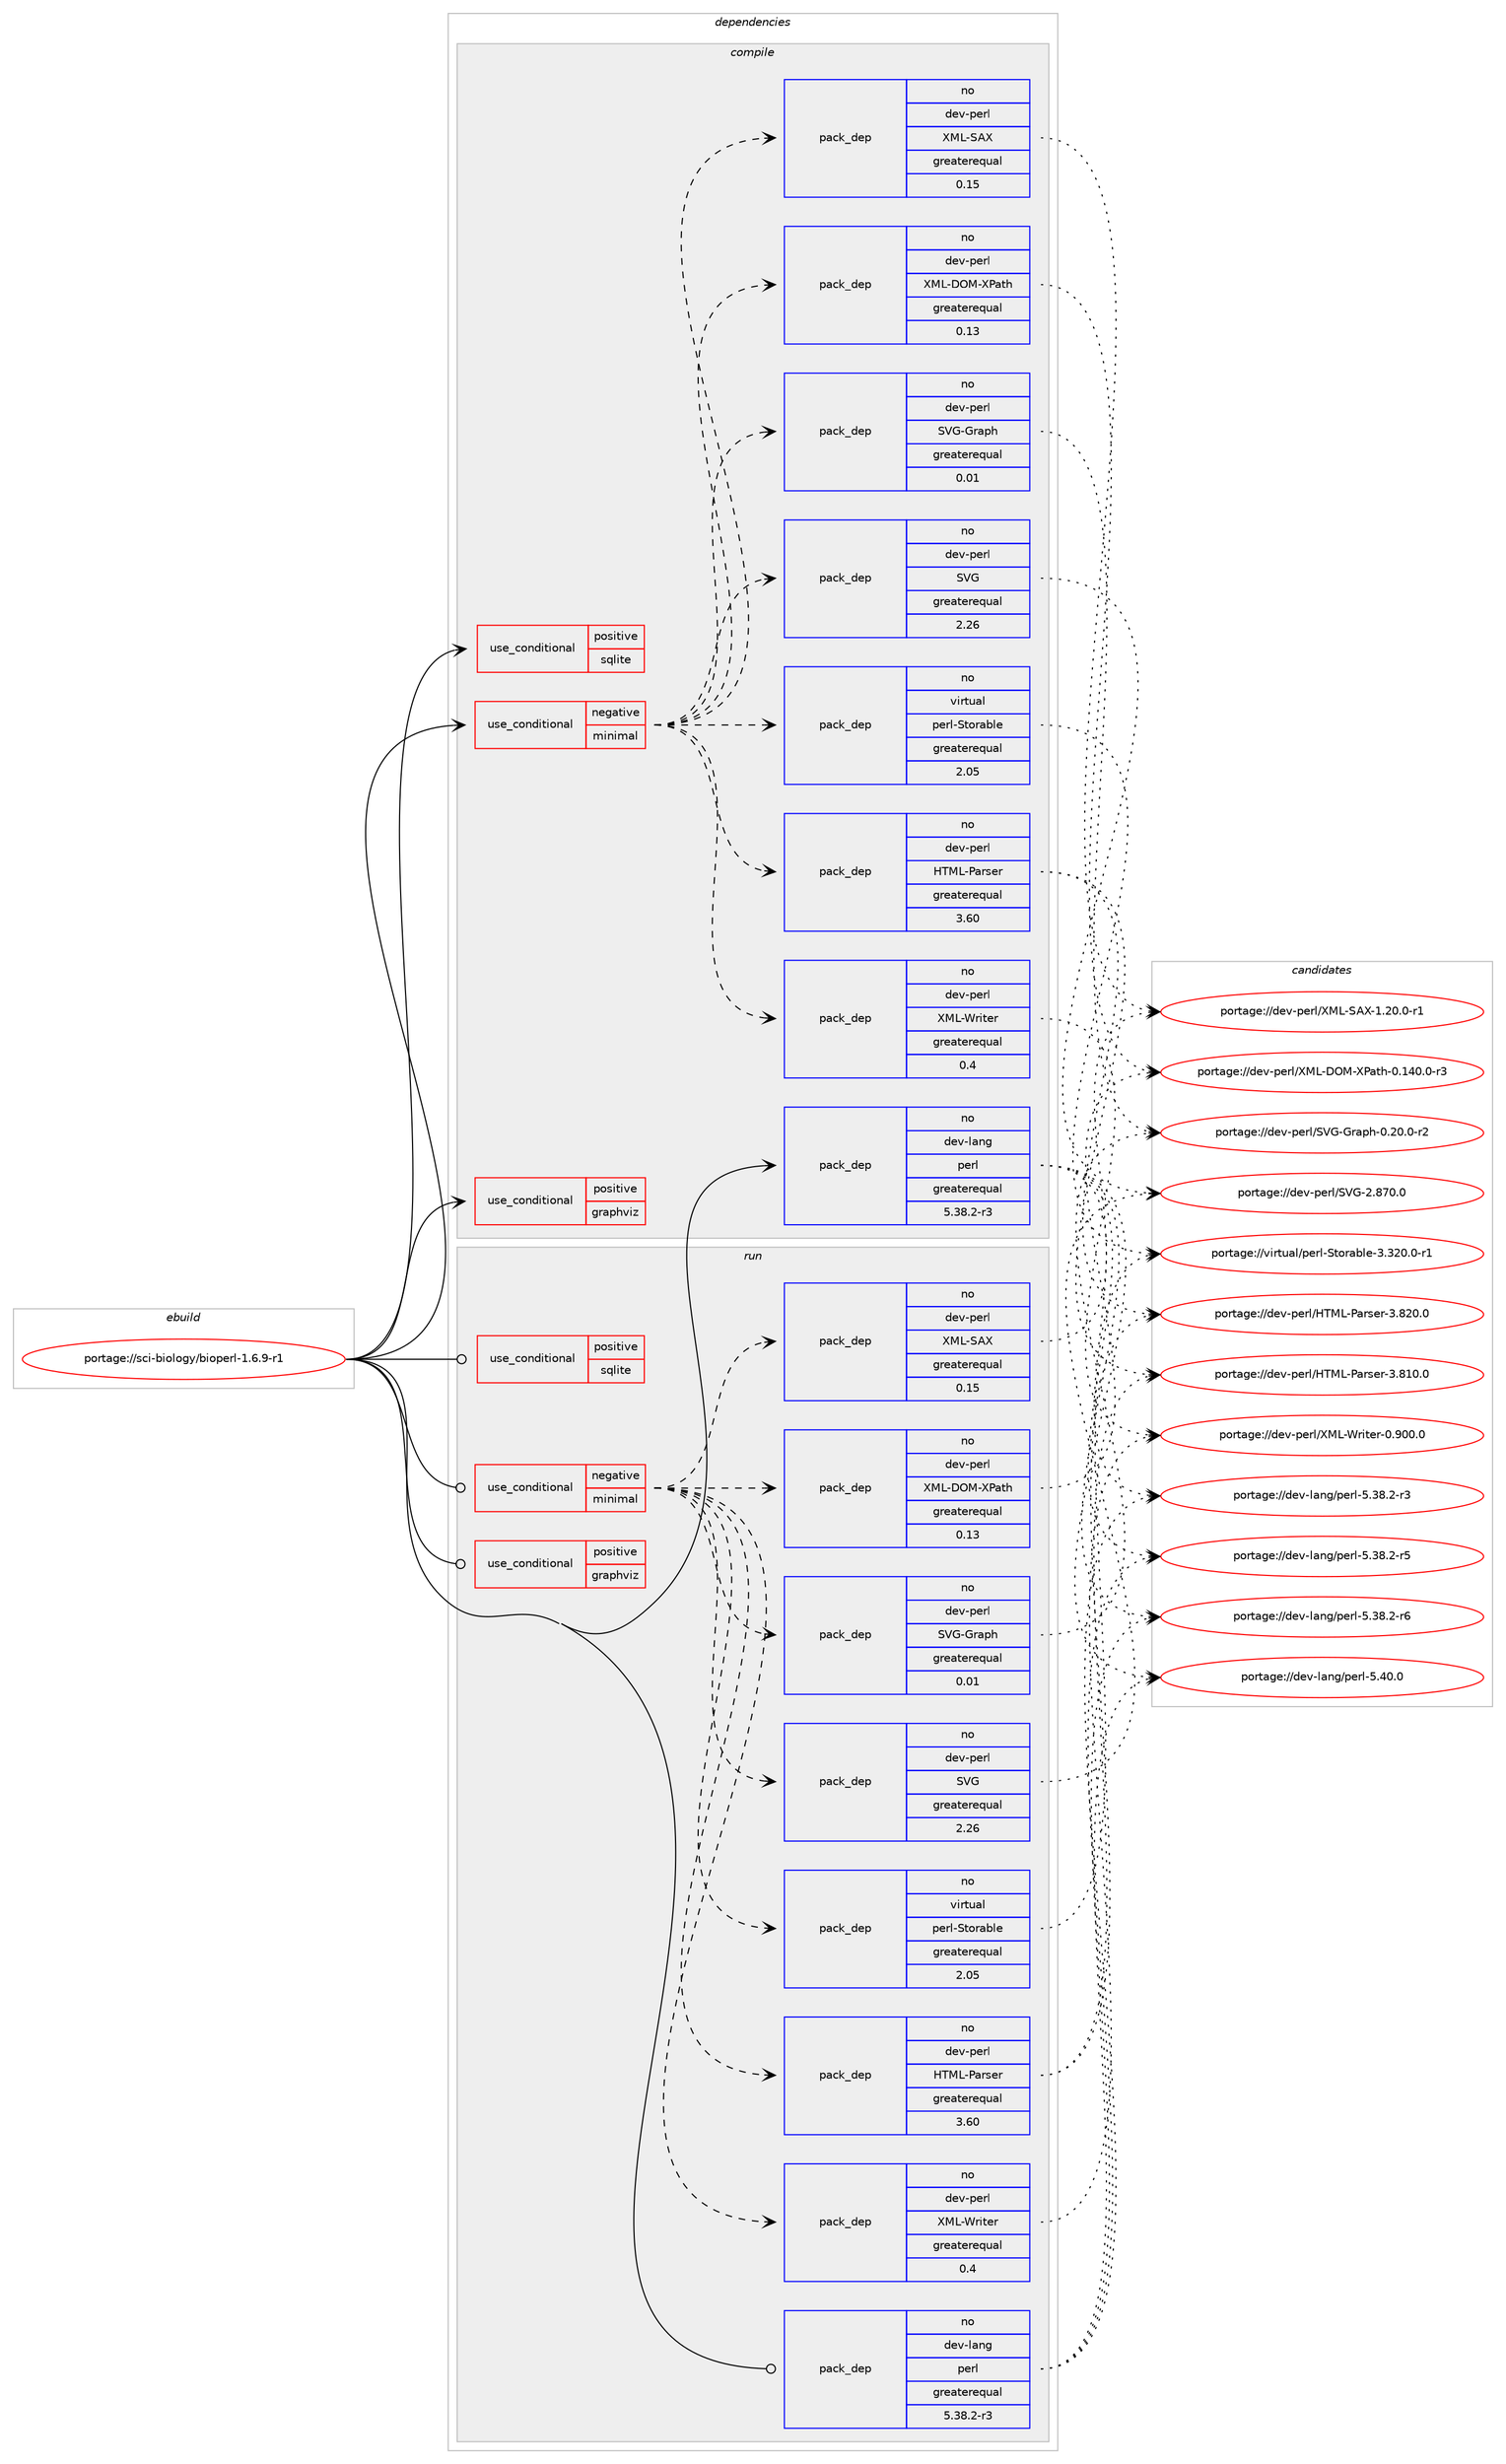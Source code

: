 digraph prolog {

# *************
# Graph options
# *************

newrank=true;
concentrate=true;
compound=true;
graph [rankdir=LR,fontname=Helvetica,fontsize=10,ranksep=1.5];#, ranksep=2.5, nodesep=0.2];
edge  [arrowhead=vee];
node  [fontname=Helvetica,fontsize=10];

# **********
# The ebuild
# **********

subgraph cluster_leftcol {
color=gray;
rank=same;
label=<<i>ebuild</i>>;
id [label="portage://sci-biology/bioperl-1.6.9-r1", color=red, width=4, href="../sci-biology/bioperl-1.6.9-r1.svg"];
}

# ****************
# The dependencies
# ****************

subgraph cluster_midcol {
color=gray;
label=<<i>dependencies</i>>;
subgraph cluster_compile {
fillcolor="#eeeeee";
style=filled;
label=<<i>compile</i>>;
subgraph cond101350 {
dependency197770 [label=<<TABLE BORDER="0" CELLBORDER="1" CELLSPACING="0" CELLPADDING="4"><TR><TD ROWSPAN="3" CELLPADDING="10">use_conditional</TD></TR><TR><TD>negative</TD></TR><TR><TD>minimal</TD></TR></TABLE>>, shape=none, color=red];
# *** BEGIN UNKNOWN DEPENDENCY TYPE (TODO) ***
# dependency197770 -> package_dependency(portage://sci-biology/bioperl-1.6.9-r1,install,no,dev-perl,Algorithm-Munkres,none,[,,],[],[])
# *** END UNKNOWN DEPENDENCY TYPE (TODO) ***

# *** BEGIN UNKNOWN DEPENDENCY TYPE (TODO) ***
# dependency197770 -> package_dependency(portage://sci-biology/bioperl-1.6.9-r1,install,no,dev-perl,Array-Compare,none,[,,],[],[])
# *** END UNKNOWN DEPENDENCY TYPE (TODO) ***

# *** BEGIN UNKNOWN DEPENDENCY TYPE (TODO) ***
# dependency197770 -> package_dependency(portage://sci-biology/bioperl-1.6.9-r1,install,no,dev-perl,YAML,none,[,,],[],[])
# *** END UNKNOWN DEPENDENCY TYPE (TODO) ***

# *** BEGIN UNKNOWN DEPENDENCY TYPE (TODO) ***
# dependency197770 -> package_dependency(portage://sci-biology/bioperl-1.6.9-r1,install,no,dev-perl,Bio-ASN1-EntrezGene,none,[,,],[],[])
# *** END UNKNOWN DEPENDENCY TYPE (TODO) ***

# *** BEGIN UNKNOWN DEPENDENCY TYPE (TODO) ***
# dependency197770 -> package_dependency(portage://sci-biology/bioperl-1.6.9-r1,install,no,dev-perl,Clone,none,[,,],[],[])
# *** END UNKNOWN DEPENDENCY TYPE (TODO) ***

# *** BEGIN UNKNOWN DEPENDENCY TYPE (TODO) ***
# dependency197770 -> package_dependency(portage://sci-biology/bioperl-1.6.9-r1,install,no,dev-perl,Convert-Binary-C,none,[,,],[],[])
# *** END UNKNOWN DEPENDENCY TYPE (TODO) ***

# *** BEGIN UNKNOWN DEPENDENCY TYPE (TODO) ***
# dependency197770 -> package_dependency(portage://sci-biology/bioperl-1.6.9-r1,install,no,dev-perl,Data-Stag,none,[,,],[],[])
# *** END UNKNOWN DEPENDENCY TYPE (TODO) ***

# *** BEGIN UNKNOWN DEPENDENCY TYPE (TODO) ***
# dependency197770 -> package_dependency(portage://sci-biology/bioperl-1.6.9-r1,install,no,dev-perl,GD,none,[,,],[],[])
# *** END UNKNOWN DEPENDENCY TYPE (TODO) ***

# *** BEGIN UNKNOWN DEPENDENCY TYPE (TODO) ***
# dependency197770 -> package_dependency(portage://sci-biology/bioperl-1.6.9-r1,install,no,dev-perl,Graph,none,[,,],[],[])
# *** END UNKNOWN DEPENDENCY TYPE (TODO) ***

subgraph pack93669 {
dependency197771 [label=<<TABLE BORDER="0" CELLBORDER="1" CELLSPACING="0" CELLPADDING="4" WIDTH="220"><TR><TD ROWSPAN="6" CELLPADDING="30">pack_dep</TD></TR><TR><TD WIDTH="110">no</TD></TR><TR><TD>dev-perl</TD></TR><TR><TD>HTML-Parser</TD></TR><TR><TD>greaterequal</TD></TR><TR><TD>3.60</TD></TR></TABLE>>, shape=none, color=blue];
}
dependency197770:e -> dependency197771:w [weight=20,style="dashed",arrowhead="vee"];
# *** BEGIN UNKNOWN DEPENDENCY TYPE (TODO) ***
# dependency197770 -> package_dependency(portage://sci-biology/bioperl-1.6.9-r1,install,no,dev-perl,List-MoreUtils,none,[,,],[],[])
# *** END UNKNOWN DEPENDENCY TYPE (TODO) ***

# *** BEGIN UNKNOWN DEPENDENCY TYPE (TODO) ***
# dependency197770 -> package_dependency(portage://sci-biology/bioperl-1.6.9-r1,install,no,dev-perl,Math-Random,none,[,,],[],[])
# *** END UNKNOWN DEPENDENCY TYPE (TODO) ***

# *** BEGIN UNKNOWN DEPENDENCY TYPE (TODO) ***
# dependency197770 -> package_dependency(portage://sci-biology/bioperl-1.6.9-r1,install,no,dev-perl,PostScript,none,[,,],[],[])
# *** END UNKNOWN DEPENDENCY TYPE (TODO) ***

# *** BEGIN UNKNOWN DEPENDENCY TYPE (TODO) ***
# dependency197770 -> package_dependency(portage://sci-biology/bioperl-1.6.9-r1,install,no,dev-perl,Set-Scalar,none,[,,],[],[])
# *** END UNKNOWN DEPENDENCY TYPE (TODO) ***

# *** BEGIN UNKNOWN DEPENDENCY TYPE (TODO) ***
# dependency197770 -> package_dependency(portage://sci-biology/bioperl-1.6.9-r1,install,no,dev-perl,SOAP-Lite,none,[,,],[],[])
# *** END UNKNOWN DEPENDENCY TYPE (TODO) ***

# *** BEGIN UNKNOWN DEPENDENCY TYPE (TODO) ***
# dependency197770 -> package_dependency(portage://sci-biology/bioperl-1.6.9-r1,install,no,dev-perl,Sort-Naturally,none,[,,],[],[])
# *** END UNKNOWN DEPENDENCY TYPE (TODO) ***

# *** BEGIN UNKNOWN DEPENDENCY TYPE (TODO) ***
# dependency197770 -> package_dependency(portage://sci-biology/bioperl-1.6.9-r1,install,no,dev-perl,Spreadsheet-ParseExcel,none,[,,],[],[])
# *** END UNKNOWN DEPENDENCY TYPE (TODO) ***

subgraph pack93670 {
dependency197772 [label=<<TABLE BORDER="0" CELLBORDER="1" CELLSPACING="0" CELLPADDING="4" WIDTH="220"><TR><TD ROWSPAN="6" CELLPADDING="30">pack_dep</TD></TR><TR><TD WIDTH="110">no</TD></TR><TR><TD>virtual</TD></TR><TR><TD>perl-Storable</TD></TR><TR><TD>greaterequal</TD></TR><TR><TD>2.05</TD></TR></TABLE>>, shape=none, color=blue];
}
dependency197770:e -> dependency197772:w [weight=20,style="dashed",arrowhead="vee"];
subgraph pack93671 {
dependency197773 [label=<<TABLE BORDER="0" CELLBORDER="1" CELLSPACING="0" CELLPADDING="4" WIDTH="220"><TR><TD ROWSPAN="6" CELLPADDING="30">pack_dep</TD></TR><TR><TD WIDTH="110">no</TD></TR><TR><TD>dev-perl</TD></TR><TR><TD>SVG</TD></TR><TR><TD>greaterequal</TD></TR><TR><TD>2.26</TD></TR></TABLE>>, shape=none, color=blue];
}
dependency197770:e -> dependency197773:w [weight=20,style="dashed",arrowhead="vee"];
subgraph pack93672 {
dependency197774 [label=<<TABLE BORDER="0" CELLBORDER="1" CELLSPACING="0" CELLPADDING="4" WIDTH="220"><TR><TD ROWSPAN="6" CELLPADDING="30">pack_dep</TD></TR><TR><TD WIDTH="110">no</TD></TR><TR><TD>dev-perl</TD></TR><TR><TD>SVG-Graph</TD></TR><TR><TD>greaterequal</TD></TR><TR><TD>0.01</TD></TR></TABLE>>, shape=none, color=blue];
}
dependency197770:e -> dependency197774:w [weight=20,style="dashed",arrowhead="vee"];
# *** BEGIN UNKNOWN DEPENDENCY TYPE (TODO) ***
# dependency197770 -> package_dependency(portage://sci-biology/bioperl-1.6.9-r1,install,no,dev-perl,URI,none,[,,],[],[])
# *** END UNKNOWN DEPENDENCY TYPE (TODO) ***

subgraph pack93673 {
dependency197775 [label=<<TABLE BORDER="0" CELLBORDER="1" CELLSPACING="0" CELLPADDING="4" WIDTH="220"><TR><TD ROWSPAN="6" CELLPADDING="30">pack_dep</TD></TR><TR><TD WIDTH="110">no</TD></TR><TR><TD>dev-perl</TD></TR><TR><TD>XML-DOM-XPath</TD></TR><TR><TD>greaterequal</TD></TR><TR><TD>0.13</TD></TR></TABLE>>, shape=none, color=blue];
}
dependency197770:e -> dependency197775:w [weight=20,style="dashed",arrowhead="vee"];
# *** BEGIN UNKNOWN DEPENDENCY TYPE (TODO) ***
# dependency197770 -> package_dependency(portage://sci-biology/bioperl-1.6.9-r1,install,no,dev-perl,XML-Parser,none,[,,],[],[])
# *** END UNKNOWN DEPENDENCY TYPE (TODO) ***

subgraph pack93674 {
dependency197776 [label=<<TABLE BORDER="0" CELLBORDER="1" CELLSPACING="0" CELLPADDING="4" WIDTH="220"><TR><TD ROWSPAN="6" CELLPADDING="30">pack_dep</TD></TR><TR><TD WIDTH="110">no</TD></TR><TR><TD>dev-perl</TD></TR><TR><TD>XML-SAX</TD></TR><TR><TD>greaterequal</TD></TR><TR><TD>0.15</TD></TR></TABLE>>, shape=none, color=blue];
}
dependency197770:e -> dependency197776:w [weight=20,style="dashed",arrowhead="vee"];
# *** BEGIN UNKNOWN DEPENDENCY TYPE (TODO) ***
# dependency197770 -> package_dependency(portage://sci-biology/bioperl-1.6.9-r1,install,no,dev-perl,XML-Simple,none,[,,],[],[])
# *** END UNKNOWN DEPENDENCY TYPE (TODO) ***

# *** BEGIN UNKNOWN DEPENDENCY TYPE (TODO) ***
# dependency197770 -> package_dependency(portage://sci-biology/bioperl-1.6.9-r1,install,no,dev-perl,XML-Twig,none,[,,],[],[])
# *** END UNKNOWN DEPENDENCY TYPE (TODO) ***

subgraph pack93675 {
dependency197777 [label=<<TABLE BORDER="0" CELLBORDER="1" CELLSPACING="0" CELLPADDING="4" WIDTH="220"><TR><TD ROWSPAN="6" CELLPADDING="30">pack_dep</TD></TR><TR><TD WIDTH="110">no</TD></TR><TR><TD>dev-perl</TD></TR><TR><TD>XML-Writer</TD></TR><TR><TD>greaterequal</TD></TR><TR><TD>0.4</TD></TR></TABLE>>, shape=none, color=blue];
}
dependency197770:e -> dependency197777:w [weight=20,style="dashed",arrowhead="vee"];
# *** BEGIN UNKNOWN DEPENDENCY TYPE (TODO) ***
# dependency197770 -> package_dependency(portage://sci-biology/bioperl-1.6.9-r1,install,no,dev-perl,XML-DOM,none,[,,],[],[])
# *** END UNKNOWN DEPENDENCY TYPE (TODO) ***

# *** BEGIN UNKNOWN DEPENDENCY TYPE (TODO) ***
# dependency197770 -> package_dependency(portage://sci-biology/bioperl-1.6.9-r1,install,no,dev-perl,XML-XPath,none,[,,],[],[])
# *** END UNKNOWN DEPENDENCY TYPE (TODO) ***

}
id:e -> dependency197770:w [weight=20,style="solid",arrowhead="vee"];
subgraph cond101351 {
dependency197778 [label=<<TABLE BORDER="0" CELLBORDER="1" CELLSPACING="0" CELLPADDING="4"><TR><TD ROWSPAN="3" CELLPADDING="10">use_conditional</TD></TR><TR><TD>positive</TD></TR><TR><TD>graphviz</TD></TR></TABLE>>, shape=none, color=red];
# *** BEGIN UNKNOWN DEPENDENCY TYPE (TODO) ***
# dependency197778 -> package_dependency(portage://sci-biology/bioperl-1.6.9-r1,install,no,dev-perl,GraphViz,none,[,,],[],[])
# *** END UNKNOWN DEPENDENCY TYPE (TODO) ***

}
id:e -> dependency197778:w [weight=20,style="solid",arrowhead="vee"];
subgraph cond101352 {
dependency197779 [label=<<TABLE BORDER="0" CELLBORDER="1" CELLSPACING="0" CELLPADDING="4"><TR><TD ROWSPAN="3" CELLPADDING="10">use_conditional</TD></TR><TR><TD>positive</TD></TR><TR><TD>sqlite</TD></TR></TABLE>>, shape=none, color=red];
# *** BEGIN UNKNOWN DEPENDENCY TYPE (TODO) ***
# dependency197779 -> package_dependency(portage://sci-biology/bioperl-1.6.9-r1,install,no,dev-perl,DBD-SQLite,none,[,,],[],[])
# *** END UNKNOWN DEPENDENCY TYPE (TODO) ***

}
id:e -> dependency197779:w [weight=20,style="solid",arrowhead="vee"];
subgraph pack93676 {
dependency197780 [label=<<TABLE BORDER="0" CELLBORDER="1" CELLSPACING="0" CELLPADDING="4" WIDTH="220"><TR><TD ROWSPAN="6" CELLPADDING="30">pack_dep</TD></TR><TR><TD WIDTH="110">no</TD></TR><TR><TD>dev-lang</TD></TR><TR><TD>perl</TD></TR><TR><TD>greaterequal</TD></TR><TR><TD>5.38.2-r3</TD></TR></TABLE>>, shape=none, color=blue];
}
id:e -> dependency197780:w [weight=20,style="solid",arrowhead="vee"];
# *** BEGIN UNKNOWN DEPENDENCY TYPE (TODO) ***
# id -> package_dependency(portage://sci-biology/bioperl-1.6.9-r1,install,no,dev-perl,libwww-perl,none,[,,],[],[])
# *** END UNKNOWN DEPENDENCY TYPE (TODO) ***

}
subgraph cluster_compileandrun {
fillcolor="#eeeeee";
style=filled;
label=<<i>compile and run</i>>;
}
subgraph cluster_run {
fillcolor="#eeeeee";
style=filled;
label=<<i>run</i>>;
subgraph cond101353 {
dependency197781 [label=<<TABLE BORDER="0" CELLBORDER="1" CELLSPACING="0" CELLPADDING="4"><TR><TD ROWSPAN="3" CELLPADDING="10">use_conditional</TD></TR><TR><TD>negative</TD></TR><TR><TD>minimal</TD></TR></TABLE>>, shape=none, color=red];
# *** BEGIN UNKNOWN DEPENDENCY TYPE (TODO) ***
# dependency197781 -> package_dependency(portage://sci-biology/bioperl-1.6.9-r1,run,no,dev-perl,Algorithm-Munkres,none,[,,],[],[])
# *** END UNKNOWN DEPENDENCY TYPE (TODO) ***

# *** BEGIN UNKNOWN DEPENDENCY TYPE (TODO) ***
# dependency197781 -> package_dependency(portage://sci-biology/bioperl-1.6.9-r1,run,no,dev-perl,Array-Compare,none,[,,],[],[])
# *** END UNKNOWN DEPENDENCY TYPE (TODO) ***

# *** BEGIN UNKNOWN DEPENDENCY TYPE (TODO) ***
# dependency197781 -> package_dependency(portage://sci-biology/bioperl-1.6.9-r1,run,no,dev-perl,YAML,none,[,,],[],[])
# *** END UNKNOWN DEPENDENCY TYPE (TODO) ***

# *** BEGIN UNKNOWN DEPENDENCY TYPE (TODO) ***
# dependency197781 -> package_dependency(portage://sci-biology/bioperl-1.6.9-r1,run,no,dev-perl,Bio-ASN1-EntrezGene,none,[,,],[],[])
# *** END UNKNOWN DEPENDENCY TYPE (TODO) ***

# *** BEGIN UNKNOWN DEPENDENCY TYPE (TODO) ***
# dependency197781 -> package_dependency(portage://sci-biology/bioperl-1.6.9-r1,run,no,dev-perl,Clone,none,[,,],[],[])
# *** END UNKNOWN DEPENDENCY TYPE (TODO) ***

# *** BEGIN UNKNOWN DEPENDENCY TYPE (TODO) ***
# dependency197781 -> package_dependency(portage://sci-biology/bioperl-1.6.9-r1,run,no,dev-perl,Convert-Binary-C,none,[,,],[],[])
# *** END UNKNOWN DEPENDENCY TYPE (TODO) ***

# *** BEGIN UNKNOWN DEPENDENCY TYPE (TODO) ***
# dependency197781 -> package_dependency(portage://sci-biology/bioperl-1.6.9-r1,run,no,dev-perl,Data-Stag,none,[,,],[],[])
# *** END UNKNOWN DEPENDENCY TYPE (TODO) ***

# *** BEGIN UNKNOWN DEPENDENCY TYPE (TODO) ***
# dependency197781 -> package_dependency(portage://sci-biology/bioperl-1.6.9-r1,run,no,dev-perl,GD,none,[,,],[],[])
# *** END UNKNOWN DEPENDENCY TYPE (TODO) ***

# *** BEGIN UNKNOWN DEPENDENCY TYPE (TODO) ***
# dependency197781 -> package_dependency(portage://sci-biology/bioperl-1.6.9-r1,run,no,dev-perl,Graph,none,[,,],[],[])
# *** END UNKNOWN DEPENDENCY TYPE (TODO) ***

subgraph pack93677 {
dependency197782 [label=<<TABLE BORDER="0" CELLBORDER="1" CELLSPACING="0" CELLPADDING="4" WIDTH="220"><TR><TD ROWSPAN="6" CELLPADDING="30">pack_dep</TD></TR><TR><TD WIDTH="110">no</TD></TR><TR><TD>dev-perl</TD></TR><TR><TD>HTML-Parser</TD></TR><TR><TD>greaterequal</TD></TR><TR><TD>3.60</TD></TR></TABLE>>, shape=none, color=blue];
}
dependency197781:e -> dependency197782:w [weight=20,style="dashed",arrowhead="vee"];
# *** BEGIN UNKNOWN DEPENDENCY TYPE (TODO) ***
# dependency197781 -> package_dependency(portage://sci-biology/bioperl-1.6.9-r1,run,no,dev-perl,List-MoreUtils,none,[,,],[],[])
# *** END UNKNOWN DEPENDENCY TYPE (TODO) ***

# *** BEGIN UNKNOWN DEPENDENCY TYPE (TODO) ***
# dependency197781 -> package_dependency(portage://sci-biology/bioperl-1.6.9-r1,run,no,dev-perl,Math-Random,none,[,,],[],[])
# *** END UNKNOWN DEPENDENCY TYPE (TODO) ***

# *** BEGIN UNKNOWN DEPENDENCY TYPE (TODO) ***
# dependency197781 -> package_dependency(portage://sci-biology/bioperl-1.6.9-r1,run,no,dev-perl,PostScript,none,[,,],[],[])
# *** END UNKNOWN DEPENDENCY TYPE (TODO) ***

# *** BEGIN UNKNOWN DEPENDENCY TYPE (TODO) ***
# dependency197781 -> package_dependency(portage://sci-biology/bioperl-1.6.9-r1,run,no,dev-perl,Set-Scalar,none,[,,],[],[])
# *** END UNKNOWN DEPENDENCY TYPE (TODO) ***

# *** BEGIN UNKNOWN DEPENDENCY TYPE (TODO) ***
# dependency197781 -> package_dependency(portage://sci-biology/bioperl-1.6.9-r1,run,no,dev-perl,SOAP-Lite,none,[,,],[],[])
# *** END UNKNOWN DEPENDENCY TYPE (TODO) ***

# *** BEGIN UNKNOWN DEPENDENCY TYPE (TODO) ***
# dependency197781 -> package_dependency(portage://sci-biology/bioperl-1.6.9-r1,run,no,dev-perl,Sort-Naturally,none,[,,],[],[])
# *** END UNKNOWN DEPENDENCY TYPE (TODO) ***

# *** BEGIN UNKNOWN DEPENDENCY TYPE (TODO) ***
# dependency197781 -> package_dependency(portage://sci-biology/bioperl-1.6.9-r1,run,no,dev-perl,Spreadsheet-ParseExcel,none,[,,],[],[])
# *** END UNKNOWN DEPENDENCY TYPE (TODO) ***

subgraph pack93678 {
dependency197783 [label=<<TABLE BORDER="0" CELLBORDER="1" CELLSPACING="0" CELLPADDING="4" WIDTH="220"><TR><TD ROWSPAN="6" CELLPADDING="30">pack_dep</TD></TR><TR><TD WIDTH="110">no</TD></TR><TR><TD>virtual</TD></TR><TR><TD>perl-Storable</TD></TR><TR><TD>greaterequal</TD></TR><TR><TD>2.05</TD></TR></TABLE>>, shape=none, color=blue];
}
dependency197781:e -> dependency197783:w [weight=20,style="dashed",arrowhead="vee"];
subgraph pack93679 {
dependency197784 [label=<<TABLE BORDER="0" CELLBORDER="1" CELLSPACING="0" CELLPADDING="4" WIDTH="220"><TR><TD ROWSPAN="6" CELLPADDING="30">pack_dep</TD></TR><TR><TD WIDTH="110">no</TD></TR><TR><TD>dev-perl</TD></TR><TR><TD>SVG</TD></TR><TR><TD>greaterequal</TD></TR><TR><TD>2.26</TD></TR></TABLE>>, shape=none, color=blue];
}
dependency197781:e -> dependency197784:w [weight=20,style="dashed",arrowhead="vee"];
subgraph pack93680 {
dependency197785 [label=<<TABLE BORDER="0" CELLBORDER="1" CELLSPACING="0" CELLPADDING="4" WIDTH="220"><TR><TD ROWSPAN="6" CELLPADDING="30">pack_dep</TD></TR><TR><TD WIDTH="110">no</TD></TR><TR><TD>dev-perl</TD></TR><TR><TD>SVG-Graph</TD></TR><TR><TD>greaterequal</TD></TR><TR><TD>0.01</TD></TR></TABLE>>, shape=none, color=blue];
}
dependency197781:e -> dependency197785:w [weight=20,style="dashed",arrowhead="vee"];
# *** BEGIN UNKNOWN DEPENDENCY TYPE (TODO) ***
# dependency197781 -> package_dependency(portage://sci-biology/bioperl-1.6.9-r1,run,no,dev-perl,URI,none,[,,],[],[])
# *** END UNKNOWN DEPENDENCY TYPE (TODO) ***

subgraph pack93681 {
dependency197786 [label=<<TABLE BORDER="0" CELLBORDER="1" CELLSPACING="0" CELLPADDING="4" WIDTH="220"><TR><TD ROWSPAN="6" CELLPADDING="30">pack_dep</TD></TR><TR><TD WIDTH="110">no</TD></TR><TR><TD>dev-perl</TD></TR><TR><TD>XML-DOM-XPath</TD></TR><TR><TD>greaterequal</TD></TR><TR><TD>0.13</TD></TR></TABLE>>, shape=none, color=blue];
}
dependency197781:e -> dependency197786:w [weight=20,style="dashed",arrowhead="vee"];
# *** BEGIN UNKNOWN DEPENDENCY TYPE (TODO) ***
# dependency197781 -> package_dependency(portage://sci-biology/bioperl-1.6.9-r1,run,no,dev-perl,XML-Parser,none,[,,],[],[])
# *** END UNKNOWN DEPENDENCY TYPE (TODO) ***

subgraph pack93682 {
dependency197787 [label=<<TABLE BORDER="0" CELLBORDER="1" CELLSPACING="0" CELLPADDING="4" WIDTH="220"><TR><TD ROWSPAN="6" CELLPADDING="30">pack_dep</TD></TR><TR><TD WIDTH="110">no</TD></TR><TR><TD>dev-perl</TD></TR><TR><TD>XML-SAX</TD></TR><TR><TD>greaterequal</TD></TR><TR><TD>0.15</TD></TR></TABLE>>, shape=none, color=blue];
}
dependency197781:e -> dependency197787:w [weight=20,style="dashed",arrowhead="vee"];
# *** BEGIN UNKNOWN DEPENDENCY TYPE (TODO) ***
# dependency197781 -> package_dependency(portage://sci-biology/bioperl-1.6.9-r1,run,no,dev-perl,XML-Simple,none,[,,],[],[])
# *** END UNKNOWN DEPENDENCY TYPE (TODO) ***

# *** BEGIN UNKNOWN DEPENDENCY TYPE (TODO) ***
# dependency197781 -> package_dependency(portage://sci-biology/bioperl-1.6.9-r1,run,no,dev-perl,XML-Twig,none,[,,],[],[])
# *** END UNKNOWN DEPENDENCY TYPE (TODO) ***

subgraph pack93683 {
dependency197788 [label=<<TABLE BORDER="0" CELLBORDER="1" CELLSPACING="0" CELLPADDING="4" WIDTH="220"><TR><TD ROWSPAN="6" CELLPADDING="30">pack_dep</TD></TR><TR><TD WIDTH="110">no</TD></TR><TR><TD>dev-perl</TD></TR><TR><TD>XML-Writer</TD></TR><TR><TD>greaterequal</TD></TR><TR><TD>0.4</TD></TR></TABLE>>, shape=none, color=blue];
}
dependency197781:e -> dependency197788:w [weight=20,style="dashed",arrowhead="vee"];
# *** BEGIN UNKNOWN DEPENDENCY TYPE (TODO) ***
# dependency197781 -> package_dependency(portage://sci-biology/bioperl-1.6.9-r1,run,no,dev-perl,XML-DOM,none,[,,],[],[])
# *** END UNKNOWN DEPENDENCY TYPE (TODO) ***

# *** BEGIN UNKNOWN DEPENDENCY TYPE (TODO) ***
# dependency197781 -> package_dependency(portage://sci-biology/bioperl-1.6.9-r1,run,no,dev-perl,XML-XPath,none,[,,],[],[])
# *** END UNKNOWN DEPENDENCY TYPE (TODO) ***

}
id:e -> dependency197781:w [weight=20,style="solid",arrowhead="odot"];
subgraph cond101354 {
dependency197789 [label=<<TABLE BORDER="0" CELLBORDER="1" CELLSPACING="0" CELLPADDING="4"><TR><TD ROWSPAN="3" CELLPADDING="10">use_conditional</TD></TR><TR><TD>positive</TD></TR><TR><TD>graphviz</TD></TR></TABLE>>, shape=none, color=red];
# *** BEGIN UNKNOWN DEPENDENCY TYPE (TODO) ***
# dependency197789 -> package_dependency(portage://sci-biology/bioperl-1.6.9-r1,run,no,dev-perl,GraphViz,none,[,,],[],[])
# *** END UNKNOWN DEPENDENCY TYPE (TODO) ***

}
id:e -> dependency197789:w [weight=20,style="solid",arrowhead="odot"];
subgraph cond101355 {
dependency197790 [label=<<TABLE BORDER="0" CELLBORDER="1" CELLSPACING="0" CELLPADDING="4"><TR><TD ROWSPAN="3" CELLPADDING="10">use_conditional</TD></TR><TR><TD>positive</TD></TR><TR><TD>sqlite</TD></TR></TABLE>>, shape=none, color=red];
# *** BEGIN UNKNOWN DEPENDENCY TYPE (TODO) ***
# dependency197790 -> package_dependency(portage://sci-biology/bioperl-1.6.9-r1,run,no,dev-perl,DBD-SQLite,none,[,,],[],[])
# *** END UNKNOWN DEPENDENCY TYPE (TODO) ***

}
id:e -> dependency197790:w [weight=20,style="solid",arrowhead="odot"];
subgraph pack93684 {
dependency197791 [label=<<TABLE BORDER="0" CELLBORDER="1" CELLSPACING="0" CELLPADDING="4" WIDTH="220"><TR><TD ROWSPAN="6" CELLPADDING="30">pack_dep</TD></TR><TR><TD WIDTH="110">no</TD></TR><TR><TD>dev-lang</TD></TR><TR><TD>perl</TD></TR><TR><TD>greaterequal</TD></TR><TR><TD>5.38.2-r3</TD></TR></TABLE>>, shape=none, color=blue];
}
id:e -> dependency197791:w [weight=20,style="solid",arrowhead="odot"];
# *** BEGIN UNKNOWN DEPENDENCY TYPE (TODO) ***
# id -> package_dependency(portage://sci-biology/bioperl-1.6.9-r1,run,no,dev-lang,perl,none,[,,],any_same_slot,[])
# *** END UNKNOWN DEPENDENCY TYPE (TODO) ***

# *** BEGIN UNKNOWN DEPENDENCY TYPE (TODO) ***
# id -> package_dependency(portage://sci-biology/bioperl-1.6.9-r1,run,no,dev-perl,libwww-perl,none,[,,],[],[])
# *** END UNKNOWN DEPENDENCY TYPE (TODO) ***

}
}

# **************
# The candidates
# **************

subgraph cluster_choices {
rank=same;
color=gray;
label=<<i>candidates</i>>;

subgraph choice93669 {
color=black;
nodesep=1;
choice1001011184511210111410847728477764580971141151011144551465649484648 [label="portage://dev-perl/HTML-Parser-3.810.0", color=red, width=4,href="../dev-perl/HTML-Parser-3.810.0.svg"];
choice1001011184511210111410847728477764580971141151011144551465650484648 [label="portage://dev-perl/HTML-Parser-3.820.0", color=red, width=4,href="../dev-perl/HTML-Parser-3.820.0.svg"];
dependency197771:e -> choice1001011184511210111410847728477764580971141151011144551465649484648:w [style=dotted,weight="100"];
dependency197771:e -> choice1001011184511210111410847728477764580971141151011144551465650484648:w [style=dotted,weight="100"];
}
subgraph choice93670 {
color=black;
nodesep=1;
choice11810511411611797108471121011141084583116111114979810810145514651504846484511449 [label="portage://virtual/perl-Storable-3.320.0-r1", color=red, width=4,href="../virtual/perl-Storable-3.320.0-r1.svg"];
dependency197772:e -> choice11810511411611797108471121011141084583116111114979810810145514651504846484511449:w [style=dotted,weight="100"];
}
subgraph choice93671 {
color=black;
nodesep=1;
choice10010111845112101114108478386714550465655484648 [label="portage://dev-perl/SVG-2.870.0", color=red, width=4,href="../dev-perl/SVG-2.870.0.svg"];
dependency197773:e -> choice10010111845112101114108478386714550465655484648:w [style=dotted,weight="100"];
}
subgraph choice93672 {
color=black;
nodesep=1;
choice1001011184511210111410847838671457111497112104454846504846484511450 [label="portage://dev-perl/SVG-Graph-0.20.0-r2", color=red, width=4,href="../dev-perl/SVG-Graph-0.20.0-r2.svg"];
dependency197774:e -> choice1001011184511210111410847838671457111497112104454846504846484511450:w [style=dotted,weight="100"];
}
subgraph choice93673 {
color=black;
nodesep=1;
choice1001011184511210111410847887776456879774588809711610445484649524846484511451 [label="portage://dev-perl/XML-DOM-XPath-0.140.0-r3", color=red, width=4,href="../dev-perl/XML-DOM-XPath-0.140.0-r3.svg"];
dependency197775:e -> choice1001011184511210111410847887776456879774588809711610445484649524846484511451:w [style=dotted,weight="100"];
}
subgraph choice93674 {
color=black;
nodesep=1;
choice100101118451121011141084788777645836588454946504846484511449 [label="portage://dev-perl/XML-SAX-1.20.0-r1", color=red, width=4,href="../dev-perl/XML-SAX-1.20.0-r1.svg"];
dependency197776:e -> choice100101118451121011141084788777645836588454946504846484511449:w [style=dotted,weight="100"];
}
subgraph choice93675 {
color=black;
nodesep=1;
choice100101118451121011141084788777645871141051161011144548465748484648 [label="portage://dev-perl/XML-Writer-0.900.0", color=red, width=4,href="../dev-perl/XML-Writer-0.900.0.svg"];
dependency197777:e -> choice100101118451121011141084788777645871141051161011144548465748484648:w [style=dotted,weight="100"];
}
subgraph choice93676 {
color=black;
nodesep=1;
choice100101118451089711010347112101114108455346515646504511451 [label="portage://dev-lang/perl-5.38.2-r3", color=red, width=4,href="../dev-lang/perl-5.38.2-r3.svg"];
choice100101118451089711010347112101114108455346515646504511453 [label="portage://dev-lang/perl-5.38.2-r5", color=red, width=4,href="../dev-lang/perl-5.38.2-r5.svg"];
choice100101118451089711010347112101114108455346515646504511454 [label="portage://dev-lang/perl-5.38.2-r6", color=red, width=4,href="../dev-lang/perl-5.38.2-r6.svg"];
choice10010111845108971101034711210111410845534652484648 [label="portage://dev-lang/perl-5.40.0", color=red, width=4,href="../dev-lang/perl-5.40.0.svg"];
dependency197780:e -> choice100101118451089711010347112101114108455346515646504511451:w [style=dotted,weight="100"];
dependency197780:e -> choice100101118451089711010347112101114108455346515646504511453:w [style=dotted,weight="100"];
dependency197780:e -> choice100101118451089711010347112101114108455346515646504511454:w [style=dotted,weight="100"];
dependency197780:e -> choice10010111845108971101034711210111410845534652484648:w [style=dotted,weight="100"];
}
subgraph choice93677 {
color=black;
nodesep=1;
choice1001011184511210111410847728477764580971141151011144551465649484648 [label="portage://dev-perl/HTML-Parser-3.810.0", color=red, width=4,href="../dev-perl/HTML-Parser-3.810.0.svg"];
choice1001011184511210111410847728477764580971141151011144551465650484648 [label="portage://dev-perl/HTML-Parser-3.820.0", color=red, width=4,href="../dev-perl/HTML-Parser-3.820.0.svg"];
dependency197782:e -> choice1001011184511210111410847728477764580971141151011144551465649484648:w [style=dotted,weight="100"];
dependency197782:e -> choice1001011184511210111410847728477764580971141151011144551465650484648:w [style=dotted,weight="100"];
}
subgraph choice93678 {
color=black;
nodesep=1;
choice11810511411611797108471121011141084583116111114979810810145514651504846484511449 [label="portage://virtual/perl-Storable-3.320.0-r1", color=red, width=4,href="../virtual/perl-Storable-3.320.0-r1.svg"];
dependency197783:e -> choice11810511411611797108471121011141084583116111114979810810145514651504846484511449:w [style=dotted,weight="100"];
}
subgraph choice93679 {
color=black;
nodesep=1;
choice10010111845112101114108478386714550465655484648 [label="portage://dev-perl/SVG-2.870.0", color=red, width=4,href="../dev-perl/SVG-2.870.0.svg"];
dependency197784:e -> choice10010111845112101114108478386714550465655484648:w [style=dotted,weight="100"];
}
subgraph choice93680 {
color=black;
nodesep=1;
choice1001011184511210111410847838671457111497112104454846504846484511450 [label="portage://dev-perl/SVG-Graph-0.20.0-r2", color=red, width=4,href="../dev-perl/SVG-Graph-0.20.0-r2.svg"];
dependency197785:e -> choice1001011184511210111410847838671457111497112104454846504846484511450:w [style=dotted,weight="100"];
}
subgraph choice93681 {
color=black;
nodesep=1;
choice1001011184511210111410847887776456879774588809711610445484649524846484511451 [label="portage://dev-perl/XML-DOM-XPath-0.140.0-r3", color=red, width=4,href="../dev-perl/XML-DOM-XPath-0.140.0-r3.svg"];
dependency197786:e -> choice1001011184511210111410847887776456879774588809711610445484649524846484511451:w [style=dotted,weight="100"];
}
subgraph choice93682 {
color=black;
nodesep=1;
choice100101118451121011141084788777645836588454946504846484511449 [label="portage://dev-perl/XML-SAX-1.20.0-r1", color=red, width=4,href="../dev-perl/XML-SAX-1.20.0-r1.svg"];
dependency197787:e -> choice100101118451121011141084788777645836588454946504846484511449:w [style=dotted,weight="100"];
}
subgraph choice93683 {
color=black;
nodesep=1;
choice100101118451121011141084788777645871141051161011144548465748484648 [label="portage://dev-perl/XML-Writer-0.900.0", color=red, width=4,href="../dev-perl/XML-Writer-0.900.0.svg"];
dependency197788:e -> choice100101118451121011141084788777645871141051161011144548465748484648:w [style=dotted,weight="100"];
}
subgraph choice93684 {
color=black;
nodesep=1;
choice100101118451089711010347112101114108455346515646504511451 [label="portage://dev-lang/perl-5.38.2-r3", color=red, width=4,href="../dev-lang/perl-5.38.2-r3.svg"];
choice100101118451089711010347112101114108455346515646504511453 [label="portage://dev-lang/perl-5.38.2-r5", color=red, width=4,href="../dev-lang/perl-5.38.2-r5.svg"];
choice100101118451089711010347112101114108455346515646504511454 [label="portage://dev-lang/perl-5.38.2-r6", color=red, width=4,href="../dev-lang/perl-5.38.2-r6.svg"];
choice10010111845108971101034711210111410845534652484648 [label="portage://dev-lang/perl-5.40.0", color=red, width=4,href="../dev-lang/perl-5.40.0.svg"];
dependency197791:e -> choice100101118451089711010347112101114108455346515646504511451:w [style=dotted,weight="100"];
dependency197791:e -> choice100101118451089711010347112101114108455346515646504511453:w [style=dotted,weight="100"];
dependency197791:e -> choice100101118451089711010347112101114108455346515646504511454:w [style=dotted,weight="100"];
dependency197791:e -> choice10010111845108971101034711210111410845534652484648:w [style=dotted,weight="100"];
}
}

}
